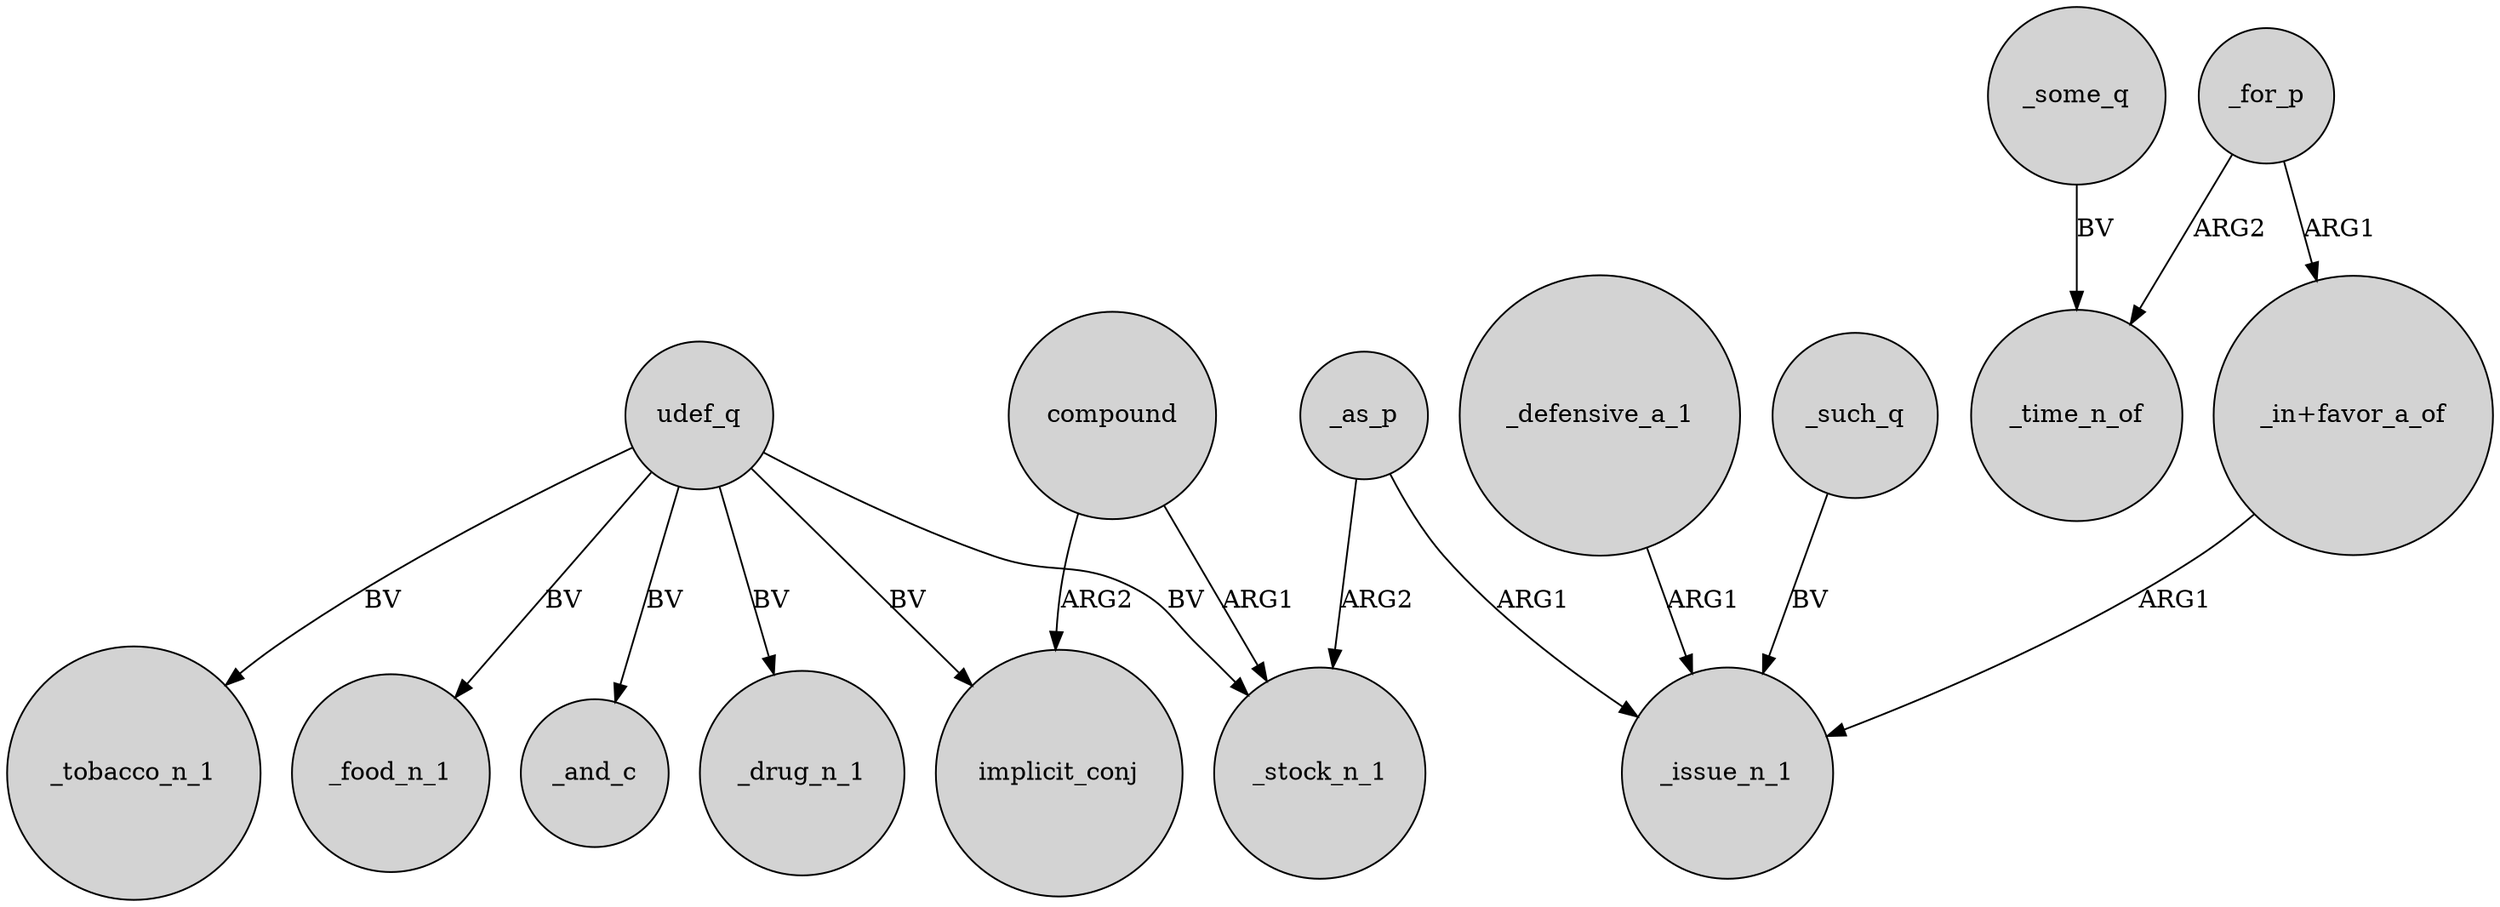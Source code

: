 digraph {
	node [shape=circle style=filled]
	udef_q -> _stock_n_1 [label=BV]
	compound -> _stock_n_1 [label=ARG1]
	compound -> implicit_conj [label=ARG2]
	_for_p -> "_in+favor_a_of" [label=ARG1]
	udef_q -> implicit_conj [label=BV]
	_for_p -> _time_n_of [label=ARG2]
	_defensive_a_1 -> _issue_n_1 [label=ARG1]
	udef_q -> _food_n_1 [label=BV]
	_as_p -> _issue_n_1 [label=ARG1]
	udef_q -> _and_c [label=BV]
	udef_q -> _drug_n_1 [label=BV]
	"_in+favor_a_of" -> _issue_n_1 [label=ARG1]
	_some_q -> _time_n_of [label=BV]
	_such_q -> _issue_n_1 [label=BV]
	udef_q -> _tobacco_n_1 [label=BV]
	_as_p -> _stock_n_1 [label=ARG2]
}

